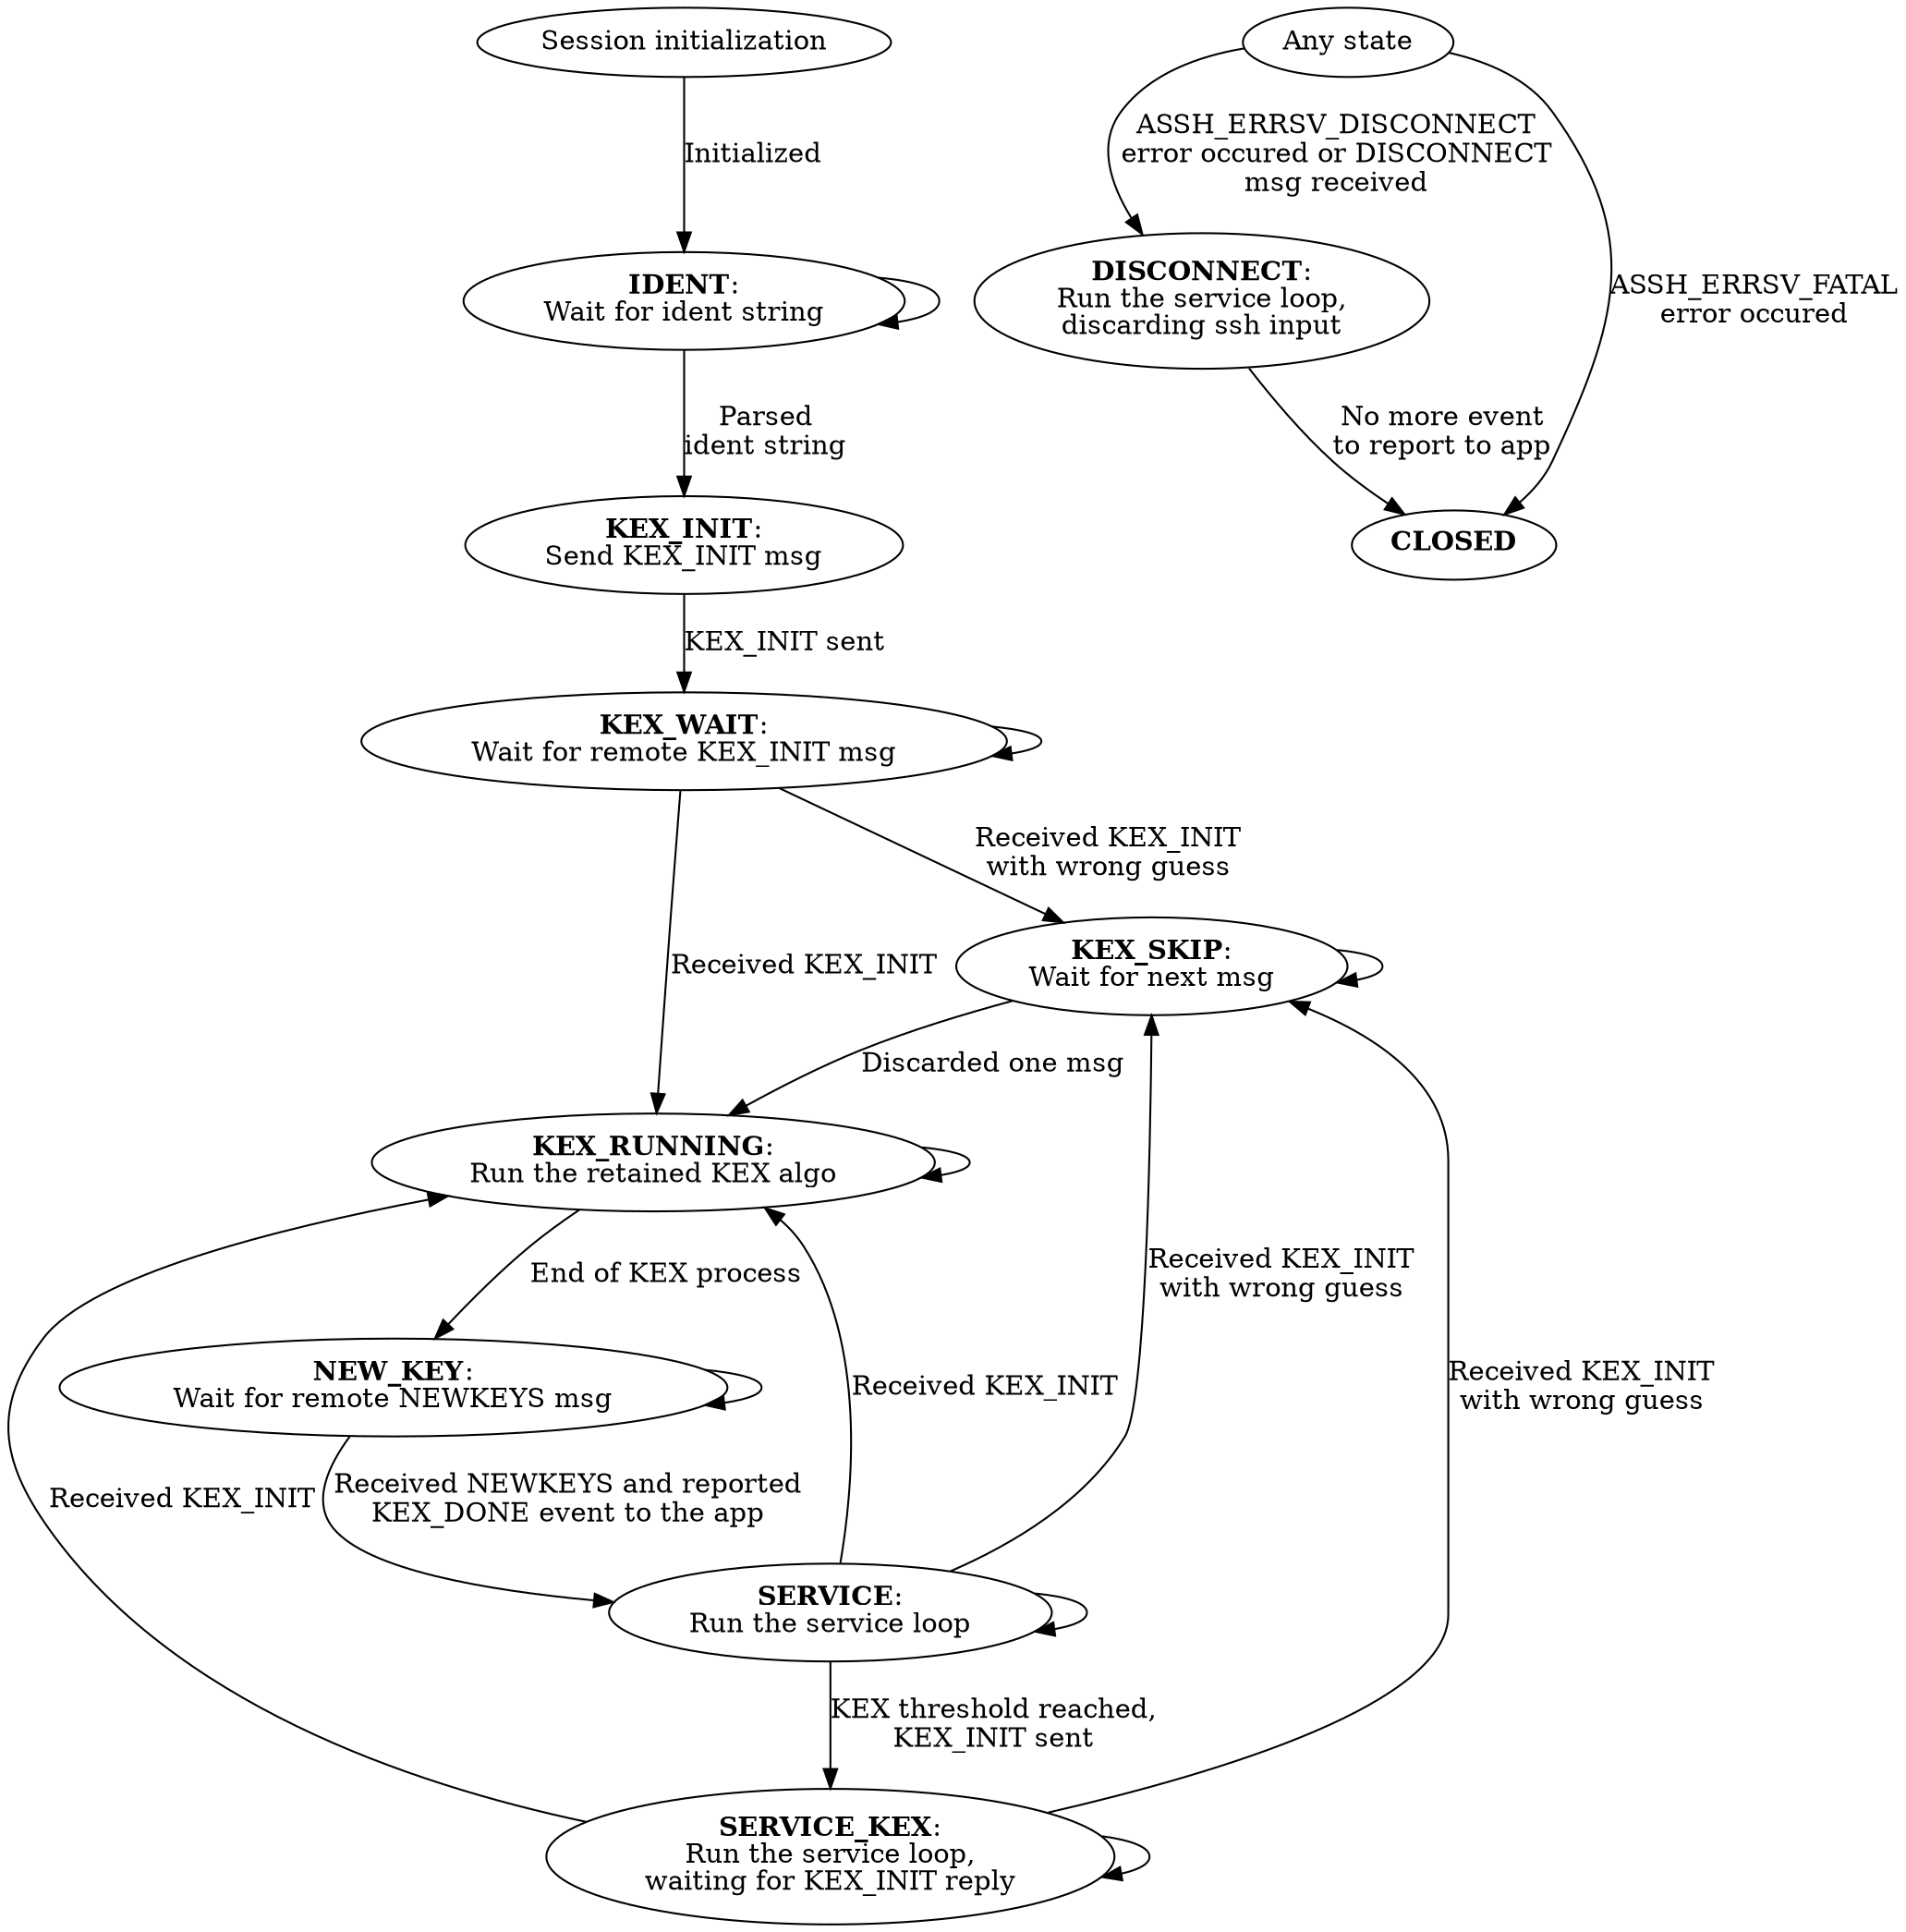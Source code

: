 digraph {
  ASSH_TR_INIT [label=<Session initialization>];

  ASSH_TR_INIT -> ASSH_TR_IDENT [label=<Initialized>];

  ASSH_TR_IDENT [label=<<b>IDENT</b>:<br/>Wait for ident string>];

  ASSH_TR_IDENT -> ASSH_TR_IDENT [label=<>];
  ASSH_TR_IDENT -> ASSH_TR_KEX_INIT [label=<Parsed<br/>ident string>];

  ASSH_TR_KEX_INIT [label=<<b>KEX_INIT</b>:<br/>Send KEX_INIT msg>];

  ASSH_TR_KEX_INIT -> ASSH_TR_KEX_WAIT [label=<KEX_INIT sent>];

  ASSH_TR_KEX_WAIT [label=<<b>KEX_WAIT</b>:<br/>Wait for remote KEX_INIT msg>]

  ASSH_TR_KEX_WAIT -> ASSH_TR_KEX_WAIT [label=<>];
  ASSH_TR_KEX_WAIT -> ASSH_TR_KEX_SKIP [label=<Received KEX_INIT<br/>with wrong guess>];
  ASSH_TR_KEX_WAIT -> ASSH_TR_KEX_RUNNING [label=<Received KEX_INIT>];

  ASSH_TR_KEX_SKIP [label=<<b>KEX_SKIP</b>:<br/>Wait for next msg>]

  ASSH_TR_KEX_SKIP -> ASSH_TR_KEX_SKIP [label=<>];
  ASSH_TR_KEX_SKIP -> ASSH_TR_KEX_RUNNING [label=<Discarded one msg>];

  ASSH_TR_KEX_RUNNING [label=<<b>KEX_RUNNING</b>:<br/>Run the retained KEX algo>]

  ASSH_TR_KEX_RUNNING -> ASSH_TR_KEX_RUNNING [label=<>];
  ASSH_TR_KEX_RUNNING -> ASSH_TR_NEWKEY [label=<End of KEX process>];

  ASSH_TR_NEWKEY [label=<<b>NEW_KEY</b>:<br/>Wait for remote NEWKEYS msg>]

  ASSH_TR_NEWKEY -> ASSH_TR_NEWKEY [label=<>];
  ASSH_TR_NEWKEY -> ASSH_TR_SERVICE [label=<Received NEWKEYS and reported<br/>KEX_DONE event to the app>];

  ASSH_TR_SERVICE [label=<<b>SERVICE</b>:<br/>Run the service loop>]

  ASSH_TR_SERVICE -> ASSH_TR_SERVICE [label=<>];
  ASSH_TR_SERVICE -> ASSH_TR_SERVICE_KEX [label=<KEX threshold reached,<br/>KEX_INIT sent>];
  ASSH_TR_SERVICE -> ASSH_TR_KEX_SKIP [label=<Received KEX_INIT<br/>with wrong guess>];
  ASSH_TR_SERVICE -> ASSH_TR_KEX_RUNNING [label=<Received KEX_INIT>];

  ASSH_TR_SERVICE_KEX [label=<<b>SERVICE_KEX</b>:<br/>Run the service loop,<br/>waiting for KEX_INIT reply>]

  ASSH_TR_SERVICE_KEX -> ASSH_TR_SERVICE_KEX [label=<>];
  ASSH_TR_SERVICE_KEX -> ASSH_TR_KEX_SKIP [label=<Received KEX_INIT<br/>with wrong guess>];
  ASSH_TR_SERVICE_KEX -> ASSH_TR_KEX_RUNNING [label=<Received KEX_INIT>];

  ASSH_any_state [label=<Any state>];

  ASSH_any_state -> ASSH_TR_DISCONNECT [label=<ASSH_ERRSV_DISCONNECT<br/>error occured or DISCONNECT<br/>msg received>];
  ASSH_any_state -> ASSH_TR_CLOSED [label=<ASSH_ERRSV_FATAL<br/>error occured>];

  ASSH_TR_DISCONNECT [label=<<b>DISCONNECT</b>:<br/>Run the service loop,<br/>discarding ssh input>]

  ASSH_TR_DISCONNECT -> ASSH_TR_CLOSED [label=<No more event<br/>to report to app>];

  ASSH_TR_CLOSED [label=<<b>CLOSED</b>>]
}
